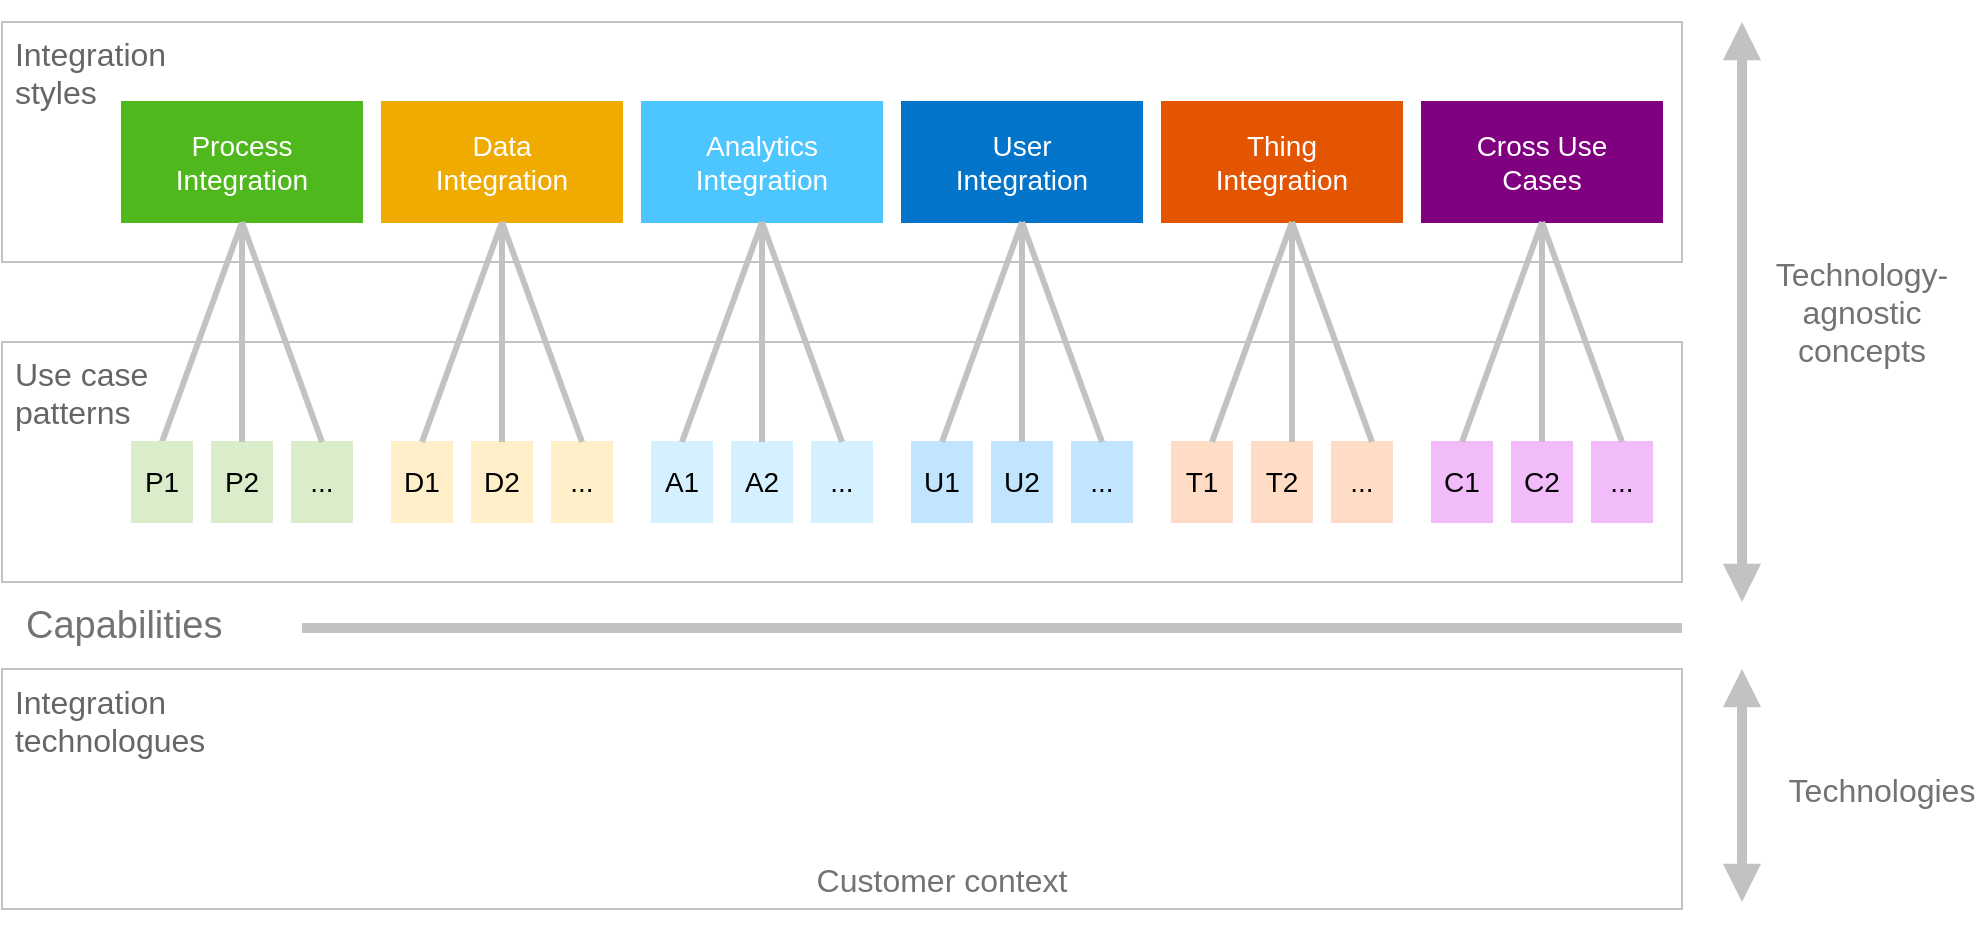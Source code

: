 <mxfile version="22.0.8" type="github">
  <diagram name="Page-1" id="_lqPYmAU1KwCuKE_Vca8">
    <mxGraphModel dx="906" dy="617" grid="1" gridSize="10" guides="1" tooltips="1" connect="1" arrows="1" fold="1" page="1" pageScale="1" pageWidth="827" pageHeight="1169" math="0" shadow="0">
      <root>
        <mxCell id="0" />
        <mxCell id="1" parent="0" />
        <mxCell id="pGtb-EO9effSShoh3hVW-1" value="&amp;nbsp;Integration &lt;br style=&quot;font-size: 16px;&quot;&gt;&amp;nbsp;styles" style="rounded=0;whiteSpace=wrap;html=1;strokeColor=#C2C2C2;fontSize=16;align=left;verticalAlign=top;fontColor=#666666;" vertex="1" parent="1">
          <mxGeometry x="30" y="30" width="840" height="120" as="geometry" />
        </mxCell>
        <mxCell id="pGtb-EO9effSShoh3hVW-2" value="&amp;nbsp;Use case&lt;br&gt;&amp;nbsp;patterns" style="rounded=0;whiteSpace=wrap;html=1;strokeColor=#C2C2C2;fontSize=16;align=left;verticalAlign=top;fontColor=#666666;" vertex="1" parent="1">
          <mxGeometry x="30" y="190" width="840" height="120" as="geometry" />
        </mxCell>
        <mxCell id="pGtb-EO9effSShoh3hVW-3" value="&amp;nbsp;Integration&lt;br&gt;&amp;nbsp;technologues" style="rounded=0;whiteSpace=wrap;html=1;strokeColor=#C2C2C2;fontSize=16;align=left;verticalAlign=top;fontColor=#666666;" vertex="1" parent="1">
          <mxGeometry x="30" y="353.5" width="840" height="120" as="geometry" />
        </mxCell>
        <mxCell id="pGtb-EO9effSShoh3hVW-4" style="edgeStyle=none;shape=connector;rounded=0;orthogonalLoop=1;jettySize=auto;html=1;entryX=0.5;entryY=0;entryDx=0;entryDy=0;labelBackgroundColor=default;strokeColor=#C2C2C2;strokeWidth=3;align=center;verticalAlign=middle;fontFamily=Helvetica;fontSize=11;fontColor=default;startArrow=none;startFill=0;endArrow=none;endFill=0;" edge="1" parent="1" target="pGtb-EO9effSShoh3hVW-11">
          <mxGeometry relative="1" as="geometry">
            <mxPoint x="150" y="130" as="sourcePoint" />
          </mxGeometry>
        </mxCell>
        <mxCell id="pGtb-EO9effSShoh3hVW-5" value="&lt;font style=&quot;font-size: 14px;&quot;&gt;Process Integration&lt;/font&gt;" style="rounded=0;whiteSpace=wrap;html=1;fontColor=#FFFFFF;fillColor=#4FB81C;strokeColor=#4FB81C;" vertex="1" parent="1">
          <mxGeometry x="90" y="70" width="120" height="60" as="geometry" />
        </mxCell>
        <mxCell id="pGtb-EO9effSShoh3hVW-6" value="&lt;font style=&quot;font-size: 14px;&quot;&gt;Data &lt;br&gt;Integration&lt;/font&gt;" style="rounded=0;whiteSpace=wrap;html=1;fontColor=#FFFFFF;fillColor=#F0AB00;strokeColor=#F0AB00;" vertex="1" parent="1">
          <mxGeometry x="220" y="70" width="120" height="60" as="geometry" />
        </mxCell>
        <mxCell id="pGtb-EO9effSShoh3hVW-7" value="&lt;font style=&quot;font-size: 14px;&quot;&gt;Analytics Integration&lt;/font&gt;" style="rounded=0;whiteSpace=wrap;html=1;fontColor=#FFFFFF;fillColor=#4DC5FE;strokeColor=#4DC5FE;" vertex="1" parent="1">
          <mxGeometry x="350" y="70" width="120" height="60" as="geometry" />
        </mxCell>
        <mxCell id="pGtb-EO9effSShoh3hVW-8" value="&lt;font style=&quot;font-size: 14px;&quot;&gt;User &lt;br&gt;Integration&lt;/font&gt;" style="rounded=0;whiteSpace=wrap;html=1;fontColor=#FFFFFF;fillColor=#0275CB;strokeColor=#0275CB;" vertex="1" parent="1">
          <mxGeometry x="480" y="70" width="120" height="60" as="geometry" />
        </mxCell>
        <mxCell id="pGtb-EO9effSShoh3hVW-9" value="&lt;font style=&quot;font-size: 14px;&quot;&gt;Thing &lt;br&gt;Integration&lt;/font&gt;" style="rounded=0;whiteSpace=wrap;html=1;fontColor=#FFFFFF;fillColor=#E35500;strokeColor=#E35500;" vertex="1" parent="1">
          <mxGeometry x="610" y="70" width="120" height="60" as="geometry" />
        </mxCell>
        <mxCell id="pGtb-EO9effSShoh3hVW-10" value="&lt;font style=&quot;font-size: 14px;&quot;&gt;Cross Use&lt;br&gt;Cases&lt;br&gt;&lt;/font&gt;" style="rounded=0;whiteSpace=wrap;html=1;fontColor=#FFFFFF;fillColor=#800180;strokeColor=#800180;" vertex="1" parent="1">
          <mxGeometry x="740" y="70" width="120" height="60" as="geometry" />
        </mxCell>
        <mxCell id="pGtb-EO9effSShoh3hVW-11" value="&lt;div style=&quot;font-size: 14px;&quot;&gt;P1&lt;/div&gt;" style="rounded=0;whiteSpace=wrap;html=1;fontColor=#000000;fillColor=#D9EDCB;strokeColor=#D9EDCB;align=center;verticalAlign=middle;fontSize=14;" vertex="1" parent="1">
          <mxGeometry x="95" y="240" width="30" height="40" as="geometry" />
        </mxCell>
        <mxCell id="pGtb-EO9effSShoh3hVW-12" value="&lt;div style=&quot;font-size: 14px;&quot;&gt;P2&lt;/div&gt;" style="rounded=0;whiteSpace=wrap;html=1;fontColor=#000000;fillColor=#D9EDCB;strokeColor=#D9EDCB;align=center;verticalAlign=middle;fontSize=14;" vertex="1" parent="1">
          <mxGeometry x="135" y="240" width="30" height="40" as="geometry" />
        </mxCell>
        <mxCell id="pGtb-EO9effSShoh3hVW-13" value="&lt;div style=&quot;font-size: 14px;&quot;&gt;...&lt;/div&gt;" style="rounded=0;whiteSpace=wrap;html=1;fontColor=#000000;fillColor=#D9EDCB;strokeColor=#D9EDCB;align=center;verticalAlign=middle;fontSize=14;" vertex="1" parent="1">
          <mxGeometry x="175" y="240" width="30" height="40" as="geometry" />
        </mxCell>
        <mxCell id="pGtb-EO9effSShoh3hVW-14" value="&lt;div style=&quot;font-size: 14px;&quot;&gt;D1&lt;/div&gt;" style="rounded=0;whiteSpace=wrap;html=1;fontColor=#000000;fillColor=#FEEFC9;strokeColor=#FEEFC9;align=center;verticalAlign=middle;fontSize=14;" vertex="1" parent="1">
          <mxGeometry x="225" y="240" width="30" height="40" as="geometry" />
        </mxCell>
        <mxCell id="pGtb-EO9effSShoh3hVW-15" value="&lt;div style=&quot;font-size: 14px;&quot;&gt;D2&lt;/div&gt;" style="rounded=0;whiteSpace=wrap;html=1;fontColor=#000000;fillColor=#FEEFC9;strokeColor=#FEEFC9;align=center;verticalAlign=middle;fontSize=14;" vertex="1" parent="1">
          <mxGeometry x="265" y="240" width="30" height="40" as="geometry" />
        </mxCell>
        <mxCell id="pGtb-EO9effSShoh3hVW-16" value="&lt;div style=&quot;font-size: 14px;&quot;&gt;...&lt;/div&gt;" style="rounded=0;whiteSpace=wrap;html=1;fontColor=#000000;fillColor=#FEEFC9;strokeColor=#FEEFC9;align=center;verticalAlign=middle;fontSize=14;" vertex="1" parent="1">
          <mxGeometry x="305" y="240" width="30" height="40" as="geometry" />
        </mxCell>
        <mxCell id="pGtb-EO9effSShoh3hVW-17" value="&lt;div style=&quot;font-size: 14px;&quot;&gt;A1&lt;/div&gt;" style="rounded=0;whiteSpace=wrap;html=1;fontColor=#000000;fillColor=#D5F1FF;strokeColor=#D5F1FF;align=center;verticalAlign=middle;fontSize=14;" vertex="1" parent="1">
          <mxGeometry x="355" y="240" width="30" height="40" as="geometry" />
        </mxCell>
        <mxCell id="pGtb-EO9effSShoh3hVW-18" value="&lt;div style=&quot;font-size: 14px;&quot;&gt;A2&lt;/div&gt;" style="rounded=0;whiteSpace=wrap;html=1;fontColor=#000000;fillColor=#D5F1FF;strokeColor=#D5F1FF;align=center;verticalAlign=middle;fontSize=14;" vertex="1" parent="1">
          <mxGeometry x="395" y="240" width="30" height="40" as="geometry" />
        </mxCell>
        <mxCell id="pGtb-EO9effSShoh3hVW-19" value="&lt;div style=&quot;font-size: 14px;&quot;&gt;...&lt;/div&gt;" style="rounded=0;whiteSpace=wrap;html=1;fontColor=#000000;fillColor=#D5F1FF;strokeColor=#D5F1FF;align=center;verticalAlign=middle;fontSize=14;" vertex="1" parent="1">
          <mxGeometry x="435" y="240" width="30" height="40" as="geometry" />
        </mxCell>
        <mxCell id="pGtb-EO9effSShoh3hVW-20" value="&lt;div style=&quot;font-size: 14px;&quot;&gt;U1&lt;/div&gt;" style="rounded=0;whiteSpace=wrap;html=1;fontColor=#000000;fillColor=#C1E5FF;strokeColor=#C1E5FF;align=center;verticalAlign=middle;fontSize=14;" vertex="1" parent="1">
          <mxGeometry x="485" y="240" width="30" height="40" as="geometry" />
        </mxCell>
        <mxCell id="pGtb-EO9effSShoh3hVW-21" value="&lt;div style=&quot;font-size: 14px;&quot;&gt;U2&lt;/div&gt;" style="rounded=0;whiteSpace=wrap;html=1;fontColor=#000000;fillColor=#C1E5FF;strokeColor=#C1E5FF;align=center;verticalAlign=middle;fontSize=14;" vertex="1" parent="1">
          <mxGeometry x="525" y="240" width="30" height="40" as="geometry" />
        </mxCell>
        <mxCell id="pGtb-EO9effSShoh3hVW-22" value="&lt;div style=&quot;font-size: 14px;&quot;&gt;...&lt;/div&gt;" style="rounded=0;whiteSpace=wrap;html=1;fontColor=#000000;fillColor=#C1E5FF;strokeColor=#C1E5FF;align=center;verticalAlign=middle;fontSize=14;" vertex="1" parent="1">
          <mxGeometry x="565" y="240" width="30" height="40" as="geometry" />
        </mxCell>
        <mxCell id="pGtb-EO9effSShoh3hVW-23" value="&lt;div style=&quot;font-size: 14px;&quot;&gt;T1&lt;/div&gt;" style="rounded=0;whiteSpace=wrap;html=1;fontColor=#000000;fillColor=#FEDCC6;strokeColor=#FEDCC6;align=center;verticalAlign=middle;fontSize=14;" vertex="1" parent="1">
          <mxGeometry x="615" y="240" width="30" height="40" as="geometry" />
        </mxCell>
        <mxCell id="pGtb-EO9effSShoh3hVW-24" value="&lt;div style=&quot;font-size: 14px;&quot;&gt;T2&lt;/div&gt;" style="rounded=0;whiteSpace=wrap;html=1;fontColor=#000000;fillColor=#FEDCC6;strokeColor=#FEDCC6;align=center;verticalAlign=middle;fontSize=14;" vertex="1" parent="1">
          <mxGeometry x="655" y="240" width="30" height="40" as="geometry" />
        </mxCell>
        <mxCell id="pGtb-EO9effSShoh3hVW-25" value="&lt;div style=&quot;font-size: 14px;&quot;&gt;...&lt;/div&gt;" style="rounded=0;whiteSpace=wrap;html=1;fontColor=#000000;fillColor=#FEDCC6;strokeColor=#FEDCC6;align=center;verticalAlign=middle;fontSize=14;" vertex="1" parent="1">
          <mxGeometry x="695" y="240" width="30" height="40" as="geometry" />
        </mxCell>
        <mxCell id="pGtb-EO9effSShoh3hVW-26" value="&lt;div style=&quot;font-size: 14px;&quot;&gt;C1&lt;/div&gt;" style="rounded=0;whiteSpace=wrap;html=1;fontColor=#000000;fillColor=#F2BBFA;strokeColor=#F2BBFA;align=center;verticalAlign=middle;fontSize=14;" vertex="1" parent="1">
          <mxGeometry x="745" y="240" width="30" height="40" as="geometry" />
        </mxCell>
        <mxCell id="pGtb-EO9effSShoh3hVW-27" value="&lt;div style=&quot;font-size: 14px;&quot;&gt;C2&lt;/div&gt;" style="rounded=0;whiteSpace=wrap;html=1;fontColor=#000000;fillColor=#F2BBFA;strokeColor=#F2BBFA;align=center;verticalAlign=middle;fontSize=14;" vertex="1" parent="1">
          <mxGeometry x="785" y="240" width="30" height="40" as="geometry" />
        </mxCell>
        <mxCell id="pGtb-EO9effSShoh3hVW-28" value="&lt;div style=&quot;font-size: 14px;&quot;&gt;...&lt;/div&gt;" style="rounded=0;whiteSpace=wrap;html=1;fontColor=#000000;fillColor=#F2BBFA;strokeColor=#F2BBFA;align=center;verticalAlign=middle;fontSize=14;" vertex="1" parent="1">
          <mxGeometry x="825" y="240" width="30" height="40" as="geometry" />
        </mxCell>
        <mxCell id="pGtb-EO9effSShoh3hVW-29" value="" style="endArrow=block;html=1;rounded=0;strokeWidth=5;strokeColor=#C2C2C2;endFill=1;startArrow=block;startFill=1;" edge="1" parent="1">
          <mxGeometry width="50" height="50" relative="1" as="geometry">
            <mxPoint x="900" y="30" as="sourcePoint" />
            <mxPoint x="900" y="320" as="targetPoint" />
          </mxGeometry>
        </mxCell>
        <mxCell id="pGtb-EO9effSShoh3hVW-30" value="Technology-&lt;br&gt;agnostic&lt;br&gt;concepts" style="text;html=1;strokeColor=none;fillColor=none;align=center;verticalAlign=middle;whiteSpace=wrap;rounded=0;fontColor=#737373;fontSize=16;" vertex="1" parent="1">
          <mxGeometry x="910" y="130" width="100" height="90" as="geometry" />
        </mxCell>
        <mxCell id="pGtb-EO9effSShoh3hVW-31" value="" style="endArrow=none;html=1;rounded=0;strokeWidth=5;strokeColor=#C2C2C2;endFill=0;startArrow=none;startFill=0;" edge="1" parent="1">
          <mxGeometry width="50" height="50" relative="1" as="geometry">
            <mxPoint x="180" y="333" as="sourcePoint" />
            <mxPoint x="870" y="333" as="targetPoint" />
          </mxGeometry>
        </mxCell>
        <mxCell id="pGtb-EO9effSShoh3hVW-32" value="Capabilities" style="text;html=1;strokeColor=none;fillColor=none;align=left;verticalAlign=middle;whiteSpace=wrap;rounded=0;fontColor=#737373;fontSize=19;" vertex="1" parent="1">
          <mxGeometry x="40" y="313.5" width="130" height="36.5" as="geometry" />
        </mxCell>
        <mxCell id="pGtb-EO9effSShoh3hVW-33" style="edgeStyle=none;shape=connector;rounded=0;orthogonalLoop=1;jettySize=auto;html=1;entryX=0.5;entryY=0;entryDx=0;entryDy=0;labelBackgroundColor=default;strokeColor=#C2C2C2;strokeWidth=3;align=center;verticalAlign=middle;fontFamily=Helvetica;fontSize=11;fontColor=default;startArrow=none;startFill=0;endArrow=none;endFill=0;" edge="1" parent="1" target="pGtb-EO9effSShoh3hVW-12">
          <mxGeometry relative="1" as="geometry">
            <mxPoint x="150" y="130" as="sourcePoint" />
            <mxPoint x="120" y="250" as="targetPoint" />
          </mxGeometry>
        </mxCell>
        <mxCell id="pGtb-EO9effSShoh3hVW-34" style="edgeStyle=none;shape=connector;rounded=0;orthogonalLoop=1;jettySize=auto;html=1;entryX=0.5;entryY=0;entryDx=0;entryDy=0;labelBackgroundColor=default;strokeColor=#C2C2C2;strokeWidth=3;align=center;verticalAlign=middle;fontFamily=Helvetica;fontSize=11;fontColor=default;startArrow=none;startFill=0;endArrow=none;endFill=0;exitX=0.5;exitY=1;exitDx=0;exitDy=0;" edge="1" parent="1" source="pGtb-EO9effSShoh3hVW-5" target="pGtb-EO9effSShoh3hVW-13">
          <mxGeometry relative="1" as="geometry">
            <mxPoint x="161" y="150" as="sourcePoint" />
            <mxPoint x="130" y="260" as="targetPoint" />
          </mxGeometry>
        </mxCell>
        <mxCell id="pGtb-EO9effSShoh3hVW-35" style="edgeStyle=none;shape=connector;rounded=0;orthogonalLoop=1;jettySize=auto;html=1;entryX=0.5;entryY=0;entryDx=0;entryDy=0;labelBackgroundColor=default;strokeColor=#C2C2C2;strokeWidth=3;align=center;verticalAlign=middle;fontFamily=Helvetica;fontSize=11;fontColor=default;startArrow=none;startFill=0;endArrow=none;endFill=0;" edge="1" parent="1">
          <mxGeometry relative="1" as="geometry">
            <mxPoint x="280" y="130" as="sourcePoint" />
            <mxPoint x="240" y="240" as="targetPoint" />
          </mxGeometry>
        </mxCell>
        <mxCell id="pGtb-EO9effSShoh3hVW-36" style="edgeStyle=none;shape=connector;rounded=0;orthogonalLoop=1;jettySize=auto;html=1;entryX=0.5;entryY=0;entryDx=0;entryDy=0;labelBackgroundColor=default;strokeColor=#C2C2C2;strokeWidth=3;align=center;verticalAlign=middle;fontFamily=Helvetica;fontSize=11;fontColor=default;startArrow=none;startFill=0;endArrow=none;endFill=0;" edge="1" parent="1">
          <mxGeometry relative="1" as="geometry">
            <mxPoint x="280" y="130" as="sourcePoint" />
            <mxPoint x="280" y="240" as="targetPoint" />
          </mxGeometry>
        </mxCell>
        <mxCell id="pGtb-EO9effSShoh3hVW-37" style="edgeStyle=none;shape=connector;rounded=0;orthogonalLoop=1;jettySize=auto;html=1;entryX=0.5;entryY=0;entryDx=0;entryDy=0;labelBackgroundColor=default;strokeColor=#C2C2C2;strokeWidth=3;align=center;verticalAlign=middle;fontFamily=Helvetica;fontSize=11;fontColor=default;startArrow=none;startFill=0;endArrow=none;endFill=0;exitX=0.5;exitY=1;exitDx=0;exitDy=0;" edge="1" parent="1">
          <mxGeometry relative="1" as="geometry">
            <mxPoint x="280" y="130" as="sourcePoint" />
            <mxPoint x="320" y="240" as="targetPoint" />
          </mxGeometry>
        </mxCell>
        <mxCell id="pGtb-EO9effSShoh3hVW-38" style="edgeStyle=none;shape=connector;rounded=0;orthogonalLoop=1;jettySize=auto;html=1;entryX=0.5;entryY=0;entryDx=0;entryDy=0;labelBackgroundColor=default;strokeColor=#C2C2C2;strokeWidth=3;align=center;verticalAlign=middle;fontFamily=Helvetica;fontSize=11;fontColor=default;startArrow=none;startFill=0;endArrow=none;endFill=0;" edge="1" parent="1">
          <mxGeometry relative="1" as="geometry">
            <mxPoint x="410" y="130" as="sourcePoint" />
            <mxPoint x="370" y="240" as="targetPoint" />
          </mxGeometry>
        </mxCell>
        <mxCell id="pGtb-EO9effSShoh3hVW-39" style="edgeStyle=none;shape=connector;rounded=0;orthogonalLoop=1;jettySize=auto;html=1;entryX=0.5;entryY=0;entryDx=0;entryDy=0;labelBackgroundColor=default;strokeColor=#C2C2C2;strokeWidth=3;align=center;verticalAlign=middle;fontFamily=Helvetica;fontSize=11;fontColor=default;startArrow=none;startFill=0;endArrow=none;endFill=0;" edge="1" parent="1">
          <mxGeometry relative="1" as="geometry">
            <mxPoint x="410" y="130" as="sourcePoint" />
            <mxPoint x="410" y="240" as="targetPoint" />
          </mxGeometry>
        </mxCell>
        <mxCell id="pGtb-EO9effSShoh3hVW-40" style="edgeStyle=none;shape=connector;rounded=0;orthogonalLoop=1;jettySize=auto;html=1;entryX=0.5;entryY=0;entryDx=0;entryDy=0;labelBackgroundColor=default;strokeColor=#C2C2C2;strokeWidth=3;align=center;verticalAlign=middle;fontFamily=Helvetica;fontSize=11;fontColor=default;startArrow=none;startFill=0;endArrow=none;endFill=0;exitX=0.5;exitY=1;exitDx=0;exitDy=0;" edge="1" parent="1">
          <mxGeometry relative="1" as="geometry">
            <mxPoint x="410" y="130" as="sourcePoint" />
            <mxPoint x="450" y="240" as="targetPoint" />
          </mxGeometry>
        </mxCell>
        <mxCell id="pGtb-EO9effSShoh3hVW-41" style="edgeStyle=none;shape=connector;rounded=0;orthogonalLoop=1;jettySize=auto;html=1;entryX=0.5;entryY=0;entryDx=0;entryDy=0;labelBackgroundColor=default;strokeColor=#C2C2C2;strokeWidth=3;align=center;verticalAlign=middle;fontFamily=Helvetica;fontSize=11;fontColor=default;startArrow=none;startFill=0;endArrow=none;endFill=0;" edge="1" parent="1">
          <mxGeometry relative="1" as="geometry">
            <mxPoint x="540" y="130" as="sourcePoint" />
            <mxPoint x="500" y="240" as="targetPoint" />
          </mxGeometry>
        </mxCell>
        <mxCell id="pGtb-EO9effSShoh3hVW-42" style="edgeStyle=none;shape=connector;rounded=0;orthogonalLoop=1;jettySize=auto;html=1;entryX=0.5;entryY=0;entryDx=0;entryDy=0;labelBackgroundColor=default;strokeColor=#C2C2C2;strokeWidth=3;align=center;verticalAlign=middle;fontFamily=Helvetica;fontSize=11;fontColor=default;startArrow=none;startFill=0;endArrow=none;endFill=0;" edge="1" parent="1">
          <mxGeometry relative="1" as="geometry">
            <mxPoint x="540" y="130" as="sourcePoint" />
            <mxPoint x="540" y="240" as="targetPoint" />
          </mxGeometry>
        </mxCell>
        <mxCell id="pGtb-EO9effSShoh3hVW-43" style="edgeStyle=none;shape=connector;rounded=0;orthogonalLoop=1;jettySize=auto;html=1;entryX=0.5;entryY=0;entryDx=0;entryDy=0;labelBackgroundColor=default;strokeColor=#C2C2C2;strokeWidth=3;align=center;verticalAlign=middle;fontFamily=Helvetica;fontSize=11;fontColor=default;startArrow=none;startFill=0;endArrow=none;endFill=0;exitX=0.5;exitY=1;exitDx=0;exitDy=0;" edge="1" parent="1">
          <mxGeometry relative="1" as="geometry">
            <mxPoint x="540" y="130" as="sourcePoint" />
            <mxPoint x="580" y="240" as="targetPoint" />
          </mxGeometry>
        </mxCell>
        <mxCell id="pGtb-EO9effSShoh3hVW-44" style="edgeStyle=none;shape=connector;rounded=0;orthogonalLoop=1;jettySize=auto;html=1;entryX=0.5;entryY=0;entryDx=0;entryDy=0;labelBackgroundColor=default;strokeColor=#C2C2C2;strokeWidth=3;align=center;verticalAlign=middle;fontFamily=Helvetica;fontSize=11;fontColor=default;startArrow=none;startFill=0;endArrow=none;endFill=0;" edge="1" parent="1">
          <mxGeometry relative="1" as="geometry">
            <mxPoint x="675" y="130" as="sourcePoint" />
            <mxPoint x="635" y="240" as="targetPoint" />
          </mxGeometry>
        </mxCell>
        <mxCell id="pGtb-EO9effSShoh3hVW-45" style="edgeStyle=none;shape=connector;rounded=0;orthogonalLoop=1;jettySize=auto;html=1;entryX=0.5;entryY=0;entryDx=0;entryDy=0;labelBackgroundColor=default;strokeColor=#C2C2C2;strokeWidth=3;align=center;verticalAlign=middle;fontFamily=Helvetica;fontSize=11;fontColor=default;startArrow=none;startFill=0;endArrow=none;endFill=0;" edge="1" parent="1">
          <mxGeometry relative="1" as="geometry">
            <mxPoint x="675" y="130" as="sourcePoint" />
            <mxPoint x="675" y="240" as="targetPoint" />
          </mxGeometry>
        </mxCell>
        <mxCell id="pGtb-EO9effSShoh3hVW-46" style="edgeStyle=none;shape=connector;rounded=0;orthogonalLoop=1;jettySize=auto;html=1;entryX=0.5;entryY=0;entryDx=0;entryDy=0;labelBackgroundColor=default;strokeColor=#C2C2C2;strokeWidth=3;align=center;verticalAlign=middle;fontFamily=Helvetica;fontSize=11;fontColor=default;startArrow=none;startFill=0;endArrow=none;endFill=0;exitX=0.5;exitY=1;exitDx=0;exitDy=0;" edge="1" parent="1">
          <mxGeometry relative="1" as="geometry">
            <mxPoint x="675" y="130" as="sourcePoint" />
            <mxPoint x="715" y="240" as="targetPoint" />
          </mxGeometry>
        </mxCell>
        <mxCell id="pGtb-EO9effSShoh3hVW-47" style="edgeStyle=none;shape=connector;rounded=0;orthogonalLoop=1;jettySize=auto;html=1;entryX=0.5;entryY=0;entryDx=0;entryDy=0;labelBackgroundColor=default;strokeColor=#C2C2C2;strokeWidth=3;align=center;verticalAlign=middle;fontFamily=Helvetica;fontSize=11;fontColor=default;startArrow=none;startFill=0;endArrow=none;endFill=0;" edge="1" parent="1">
          <mxGeometry relative="1" as="geometry">
            <mxPoint x="800" y="130" as="sourcePoint" />
            <mxPoint x="760" y="240" as="targetPoint" />
          </mxGeometry>
        </mxCell>
        <mxCell id="pGtb-EO9effSShoh3hVW-48" style="edgeStyle=none;shape=connector;rounded=0;orthogonalLoop=1;jettySize=auto;html=1;entryX=0.5;entryY=0;entryDx=0;entryDy=0;labelBackgroundColor=default;strokeColor=#C2C2C2;strokeWidth=3;align=center;verticalAlign=middle;fontFamily=Helvetica;fontSize=11;fontColor=default;startArrow=none;startFill=0;endArrow=none;endFill=0;" edge="1" parent="1">
          <mxGeometry relative="1" as="geometry">
            <mxPoint x="800" y="130" as="sourcePoint" />
            <mxPoint x="800" y="240" as="targetPoint" />
          </mxGeometry>
        </mxCell>
        <mxCell id="pGtb-EO9effSShoh3hVW-49" style="edgeStyle=none;shape=connector;rounded=0;orthogonalLoop=1;jettySize=auto;html=1;entryX=0.5;entryY=0;entryDx=0;entryDy=0;labelBackgroundColor=default;strokeColor=#C2C2C2;strokeWidth=3;align=center;verticalAlign=middle;fontFamily=Helvetica;fontSize=11;fontColor=default;startArrow=none;startFill=0;endArrow=none;endFill=0;exitX=0.5;exitY=1;exitDx=0;exitDy=0;" edge="1" parent="1">
          <mxGeometry relative="1" as="geometry">
            <mxPoint x="800" y="130" as="sourcePoint" />
            <mxPoint x="840" y="240" as="targetPoint" />
          </mxGeometry>
        </mxCell>
        <mxCell id="pGtb-EO9effSShoh3hVW-50" value="" style="endArrow=block;html=1;rounded=0;strokeWidth=5;strokeColor=#C2C2C2;endFill=1;startArrow=block;startFill=1;" edge="1" parent="1">
          <mxGeometry width="50" height="50" relative="1" as="geometry">
            <mxPoint x="900" y="353.5" as="sourcePoint" />
            <mxPoint x="900" y="470" as="targetPoint" />
          </mxGeometry>
        </mxCell>
        <mxCell id="pGtb-EO9effSShoh3hVW-51" value="Technologies" style="text;html=1;strokeColor=none;fillColor=none;align=center;verticalAlign=middle;whiteSpace=wrap;rounded=0;fontColor=#737373;fontSize=16;" vertex="1" parent="1">
          <mxGeometry x="920" y="369" width="100" height="90" as="geometry" />
        </mxCell>
        <mxCell id="pGtb-EO9effSShoh3hVW-52" value="Customer context" style="text;html=1;strokeColor=none;fillColor=none;align=center;verticalAlign=middle;whiteSpace=wrap;rounded=0;fontColor=#737373;fontSize=16;" vertex="1" parent="1">
          <mxGeometry x="325" y="443.5" width="350" height="30" as="geometry" />
        </mxCell>
      </root>
    </mxGraphModel>
  </diagram>
</mxfile>
